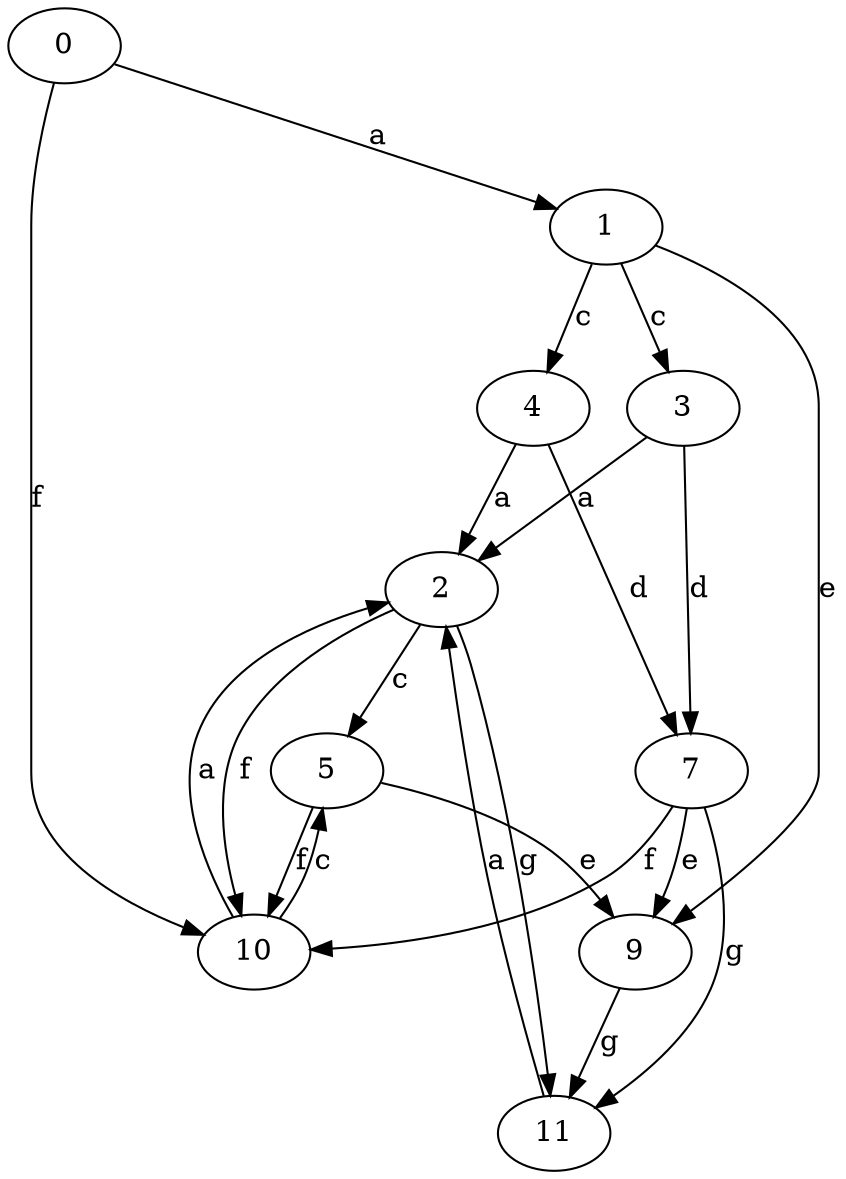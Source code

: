 strict digraph  {
1;
2;
3;
4;
0;
5;
7;
9;
10;
11;
1 -> 3  [label=c];
1 -> 4  [label=c];
1 -> 9  [label=e];
2 -> 5  [label=c];
2 -> 10  [label=f];
2 -> 11  [label=g];
3 -> 2  [label=a];
3 -> 7  [label=d];
4 -> 2  [label=a];
4 -> 7  [label=d];
0 -> 1  [label=a];
0 -> 10  [label=f];
5 -> 9  [label=e];
5 -> 10  [label=f];
7 -> 9  [label=e];
7 -> 10  [label=f];
7 -> 11  [label=g];
9 -> 11  [label=g];
10 -> 2  [label=a];
10 -> 5  [label=c];
11 -> 2  [label=a];
}
